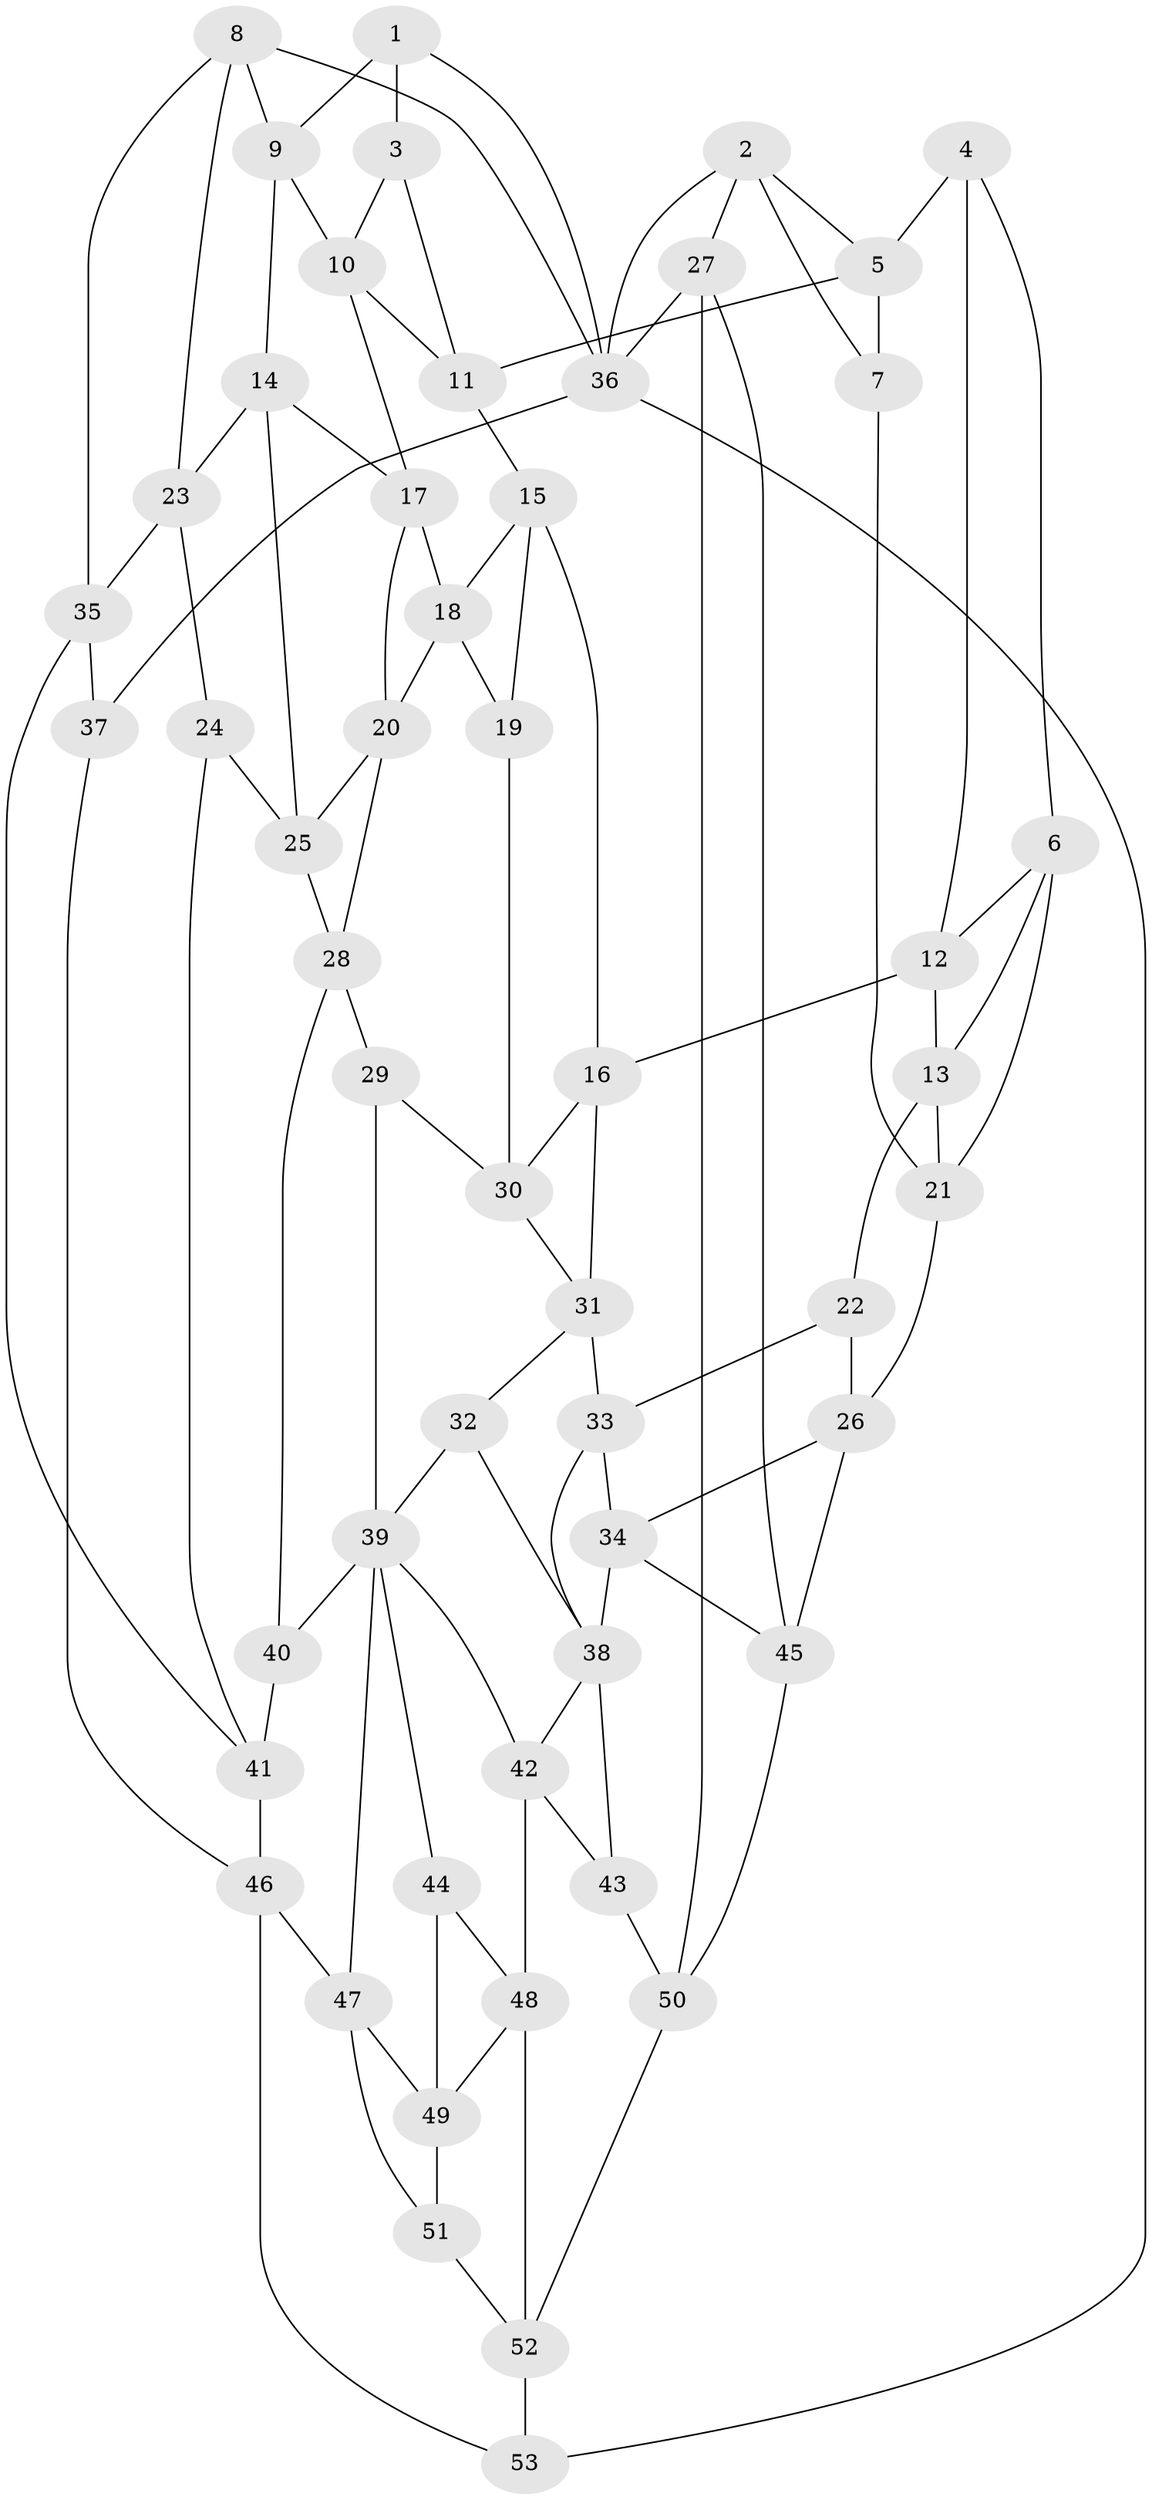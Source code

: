 // original degree distribution, {3: 0.02830188679245283, 5: 0.4811320754716981, 6: 0.24528301886792453, 4: 0.24528301886792453}
// Generated by graph-tools (version 1.1) at 2025/50/03/09/25 03:50:57]
// undirected, 53 vertices, 101 edges
graph export_dot {
graph [start="1"]
  node [color=gray90,style=filled];
  1;
  2;
  3;
  4;
  5;
  6;
  7;
  8;
  9;
  10;
  11;
  12;
  13;
  14;
  15;
  16;
  17;
  18;
  19;
  20;
  21;
  22;
  23;
  24;
  25;
  26;
  27;
  28;
  29;
  30;
  31;
  32;
  33;
  34;
  35;
  36;
  37;
  38;
  39;
  40;
  41;
  42;
  43;
  44;
  45;
  46;
  47;
  48;
  49;
  50;
  51;
  52;
  53;
  1 -- 3 [weight=1.0];
  1 -- 9 [weight=1.0];
  1 -- 36 [weight=1.0];
  2 -- 5 [weight=1.0];
  2 -- 7 [weight=1.0];
  2 -- 27 [weight=1.0];
  2 -- 36 [weight=1.0];
  3 -- 10 [weight=1.0];
  3 -- 11 [weight=1.0];
  4 -- 5 [weight=1.0];
  4 -- 6 [weight=1.0];
  4 -- 12 [weight=1.0];
  5 -- 7 [weight=1.0];
  5 -- 11 [weight=1.0];
  6 -- 12 [weight=1.0];
  6 -- 13 [weight=1.0];
  6 -- 21 [weight=1.0];
  7 -- 21 [weight=1.0];
  8 -- 9 [weight=1.0];
  8 -- 23 [weight=1.0];
  8 -- 35 [weight=1.0];
  8 -- 36 [weight=1.0];
  9 -- 10 [weight=1.0];
  9 -- 14 [weight=1.0];
  10 -- 11 [weight=1.0];
  10 -- 17 [weight=1.0];
  11 -- 15 [weight=1.0];
  12 -- 13 [weight=1.0];
  12 -- 16 [weight=1.0];
  13 -- 21 [weight=1.0];
  13 -- 22 [weight=1.0];
  14 -- 17 [weight=1.0];
  14 -- 23 [weight=1.0];
  14 -- 25 [weight=1.0];
  15 -- 16 [weight=1.0];
  15 -- 18 [weight=1.0];
  15 -- 19 [weight=1.0];
  16 -- 30 [weight=1.0];
  16 -- 31 [weight=1.0];
  17 -- 18 [weight=1.0];
  17 -- 20 [weight=1.0];
  18 -- 19 [weight=1.0];
  18 -- 20 [weight=1.0];
  19 -- 30 [weight=1.0];
  20 -- 25 [weight=1.0];
  20 -- 28 [weight=1.0];
  21 -- 26 [weight=1.0];
  22 -- 26 [weight=1.0];
  22 -- 33 [weight=1.0];
  23 -- 24 [weight=1.0];
  23 -- 35 [weight=1.0];
  24 -- 25 [weight=1.0];
  24 -- 41 [weight=1.0];
  25 -- 28 [weight=1.0];
  26 -- 34 [weight=1.0];
  26 -- 45 [weight=1.0];
  27 -- 36 [weight=1.0];
  27 -- 45 [weight=1.0];
  27 -- 50 [weight=1.0];
  28 -- 29 [weight=1.0];
  28 -- 40 [weight=1.0];
  29 -- 30 [weight=1.0];
  29 -- 39 [weight=1.0];
  30 -- 31 [weight=1.0];
  31 -- 32 [weight=1.0];
  31 -- 33 [weight=1.0];
  32 -- 38 [weight=1.0];
  32 -- 39 [weight=1.0];
  33 -- 34 [weight=1.0];
  33 -- 38 [weight=1.0];
  34 -- 38 [weight=1.0];
  34 -- 45 [weight=1.0];
  35 -- 37 [weight=1.0];
  35 -- 41 [weight=1.0];
  36 -- 37 [weight=1.0];
  36 -- 53 [weight=1.0];
  37 -- 46 [weight=1.0];
  38 -- 42 [weight=1.0];
  38 -- 43 [weight=2.0];
  39 -- 40 [weight=1.0];
  39 -- 42 [weight=1.0];
  39 -- 44 [weight=1.0];
  39 -- 47 [weight=1.0];
  40 -- 41 [weight=2.0];
  41 -- 46 [weight=1.0];
  42 -- 43 [weight=1.0];
  42 -- 48 [weight=1.0];
  43 -- 50 [weight=1.0];
  44 -- 48 [weight=1.0];
  44 -- 49 [weight=1.0];
  45 -- 50 [weight=1.0];
  46 -- 47 [weight=1.0];
  46 -- 53 [weight=1.0];
  47 -- 49 [weight=1.0];
  47 -- 51 [weight=1.0];
  48 -- 49 [weight=1.0];
  48 -- 52 [weight=1.0];
  49 -- 51 [weight=1.0];
  50 -- 52 [weight=1.0];
  51 -- 52 [weight=1.0];
  52 -- 53 [weight=1.0];
}
